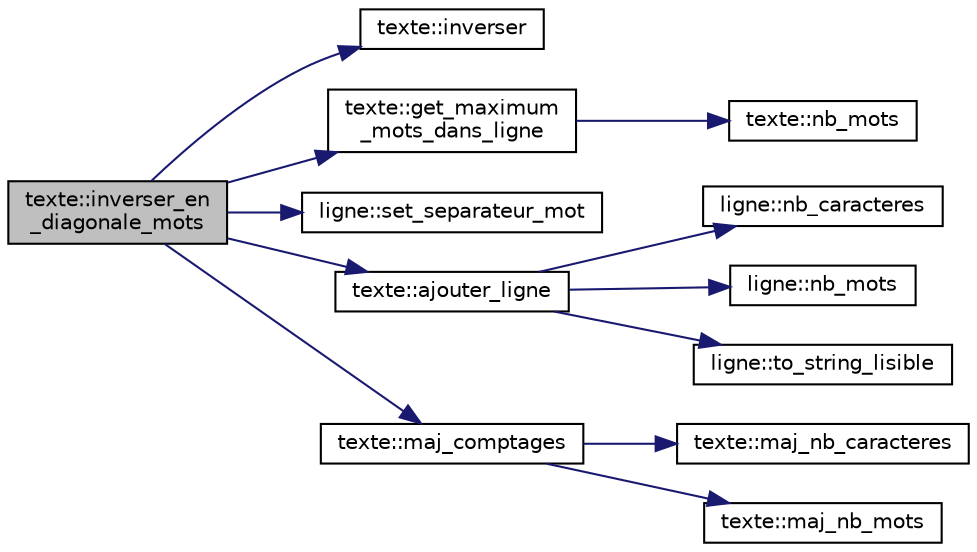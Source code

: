 digraph "texte::inverser_en_diagonale_mots"
{
  edge [fontname="Helvetica",fontsize="10",labelfontname="Helvetica",labelfontsize="10"];
  node [fontname="Helvetica",fontsize="10",shape=record];
  rankdir="LR";
  Node106 [label="texte::inverser_en\l_diagonale_mots",height=0.2,width=0.4,color="black", fillcolor="grey75", style="filled", fontcolor="black"];
  Node106 -> Node107 [color="midnightblue",fontsize="10",style="solid",fontname="Helvetica"];
  Node107 [label="texte::inverser",height=0.2,width=0.4,color="black", fillcolor="white", style="filled",URL="$classtexte.html#aa2b06368ab5cb65e09aee99554cf0f30",tooltip="Inversion des textes, des lignes, des mots et/ou des caractères. "];
  Node106 -> Node108 [color="midnightblue",fontsize="10",style="solid",fontname="Helvetica"];
  Node108 [label="texte::get_maximum\l_mots_dans_ligne",height=0.2,width=0.4,color="black", fillcolor="white", style="filled",URL="$classtexte.html#afc6c545dda7731f97266774813c16ed5",tooltip="Retourne le nombre maximum de mots dans une ligne. "];
  Node108 -> Node109 [color="midnightblue",fontsize="10",style="solid",fontname="Helvetica"];
  Node109 [label="texte::nb_mots",height=0.2,width=0.4,color="black", fillcolor="white", style="filled",URL="$classtexte.html#a954c4a3a28faa5a13bd5002a112eef86",tooltip="Retourne le nombre de mots du texte. "];
  Node106 -> Node110 [color="midnightblue",fontsize="10",style="solid",fontname="Helvetica"];
  Node110 [label="ligne::set_separateur_mot",height=0.2,width=0.4,color="black", fillcolor="white", style="filled",URL="$classligne.html#aa13dd59094abd373163ef55e2f33bf8a",tooltip="Initialise le séparateur de mot. "];
  Node106 -> Node111 [color="midnightblue",fontsize="10",style="solid",fontname="Helvetica"];
  Node111 [label="texte::ajouter_ligne",height=0.2,width=0.4,color="black", fillcolor="white", style="filled",URL="$classtexte.html#abb3d9763a37659b12552379cb4e0dc8c",tooltip="Ajoute une ligne donnée en fin de texte. "];
  Node111 -> Node112 [color="midnightblue",fontsize="10",style="solid",fontname="Helvetica"];
  Node112 [label="ligne::nb_caracteres",height=0.2,width=0.4,color="black", fillcolor="white", style="filled",URL="$classligne.html#a3bfedd99e8ffbb068432df6d0768d5d1",tooltip="Retourne le nombre de caractères de la ligne. "];
  Node111 -> Node113 [color="midnightblue",fontsize="10",style="solid",fontname="Helvetica"];
  Node113 [label="ligne::nb_mots",height=0.2,width=0.4,color="black", fillcolor="white", style="filled",URL="$classligne.html#ada0847f3e3c95773bb2c03db970f81d7",tooltip="Retourne le nombre de mots de la ligne. "];
  Node111 -> Node114 [color="midnightblue",fontsize="10",style="solid",fontname="Helvetica"];
  Node114 [label="ligne::to_string_lisible",height=0.2,width=0.4,color="black", fillcolor="white", style="filled",URL="$classligne.html#affd23e66b472f932e1e28df34a652539",tooltip="Convertit et retourne la ligne au format QString avec l&#39;ajout de séparateur. "];
  Node106 -> Node115 [color="midnightblue",fontsize="10",style="solid",fontname="Helvetica"];
  Node115 [label="texte::maj_comptages",height=0.2,width=0.4,color="black", fillcolor="white", style="filled",URL="$classtexte.html#a26290d2cb7eb4b656b8be0e121c1049f",tooltip="Met à jour les différents comptages. "];
  Node115 -> Node116 [color="midnightblue",fontsize="10",style="solid",fontname="Helvetica"];
  Node116 [label="texte::maj_nb_caracteres",height=0.2,width=0.4,color="black", fillcolor="white", style="filled",URL="$classtexte.html#a4a2b045dbb975c1c3e7b3d20c60edd34",tooltip="Met à jour le nombre de caractères du texte. "];
  Node115 -> Node117 [color="midnightblue",fontsize="10",style="solid",fontname="Helvetica"];
  Node117 [label="texte::maj_nb_mots",height=0.2,width=0.4,color="black", fillcolor="white", style="filled",URL="$classtexte.html#aeed3eacb585627aa50aadaaba067c9c2",tooltip="Met à jour le nombre de mots du texte. "];
}
